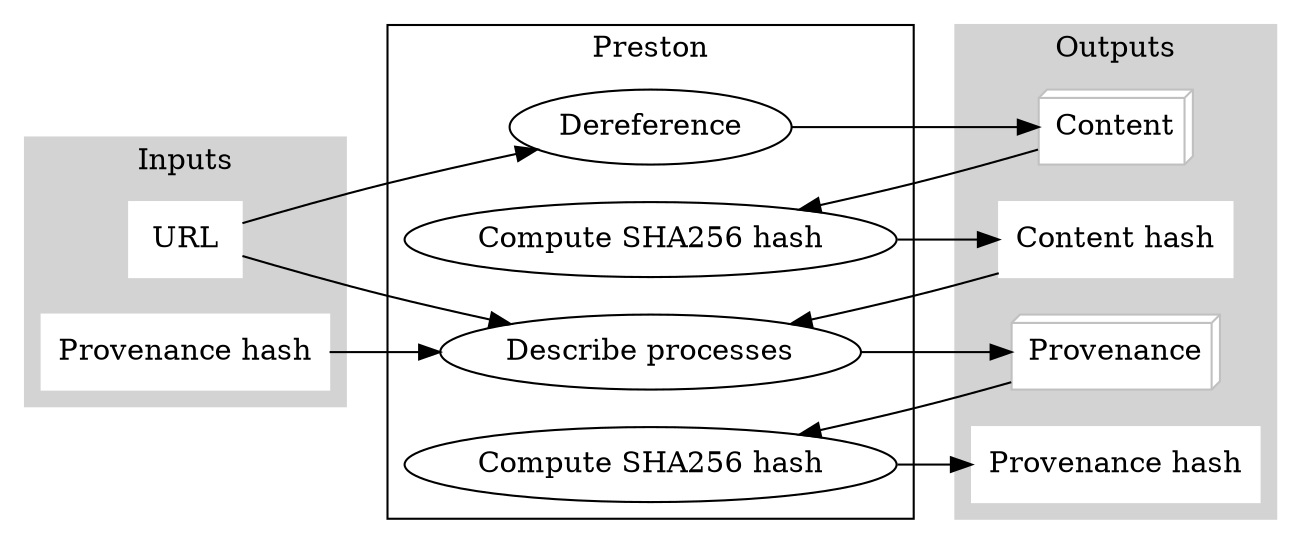 digraph G {
    rankdir="LR"
    
    subgraph cluster_0 {
        style=filled
        color=lightgrey
        node [style=filled, color=white, shape=Mrectangle]
        label = "Inputs"
        url [label="URL"]
        previousProvHash [label="Provenance hash"]
    }
    
    subgraph cluster_1 {
        label = "Preston"
        dereference [label="Dereference"]
        generateProvenance [label="Describe processes"]
        computeContentHash [label="Compute SHA256 hash"]
        computeProvHash [label="Compute SHA256 hash"]
    }
    
    subgraph cluster_2 {
        style=filled
        color=lightgrey
        node [style=filled, color=white, shape=Mrectangle, fillcolor=white]
        label = "Outputs"
        content [label="Content", shape=box3d, color=gray]
        contentHash [label="Content hash"]
        newProv [label="Provenance", shape=box3d, color=gray]
        newProvHash [label="Provenance hash"]
    }
    
    url -> dereference -> content
    content -> computeContentHash -> contentHash
    url, previousProvHash, contentHash -> generateProvenance -> newProv
    newProv -> computeProvHash -> newProvHash
}
